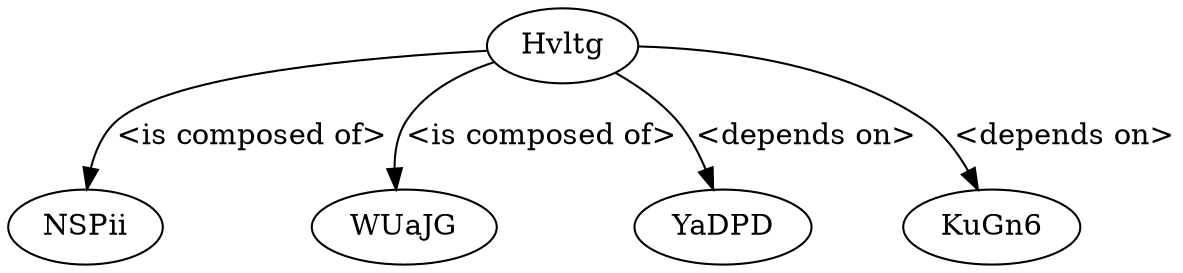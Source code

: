 digraph G {
  NSPii [ label="NSPii" ];
  WUaJG [ label="WUaJG" ];
  YaDPD [ label="YaDPD" ];
  KuGn6 [ label="KuGn6" ];
  Hvltg [ label="Hvltg" ];
  Hvltg -> NSPii [ label="<is composed of>" ];
  Hvltg -> WUaJG [ label="<is composed of>" ];
  Hvltg -> YaDPD [ label="<depends on>" ];
  Hvltg -> KuGn6 [ label="<depends on>" ];
}
